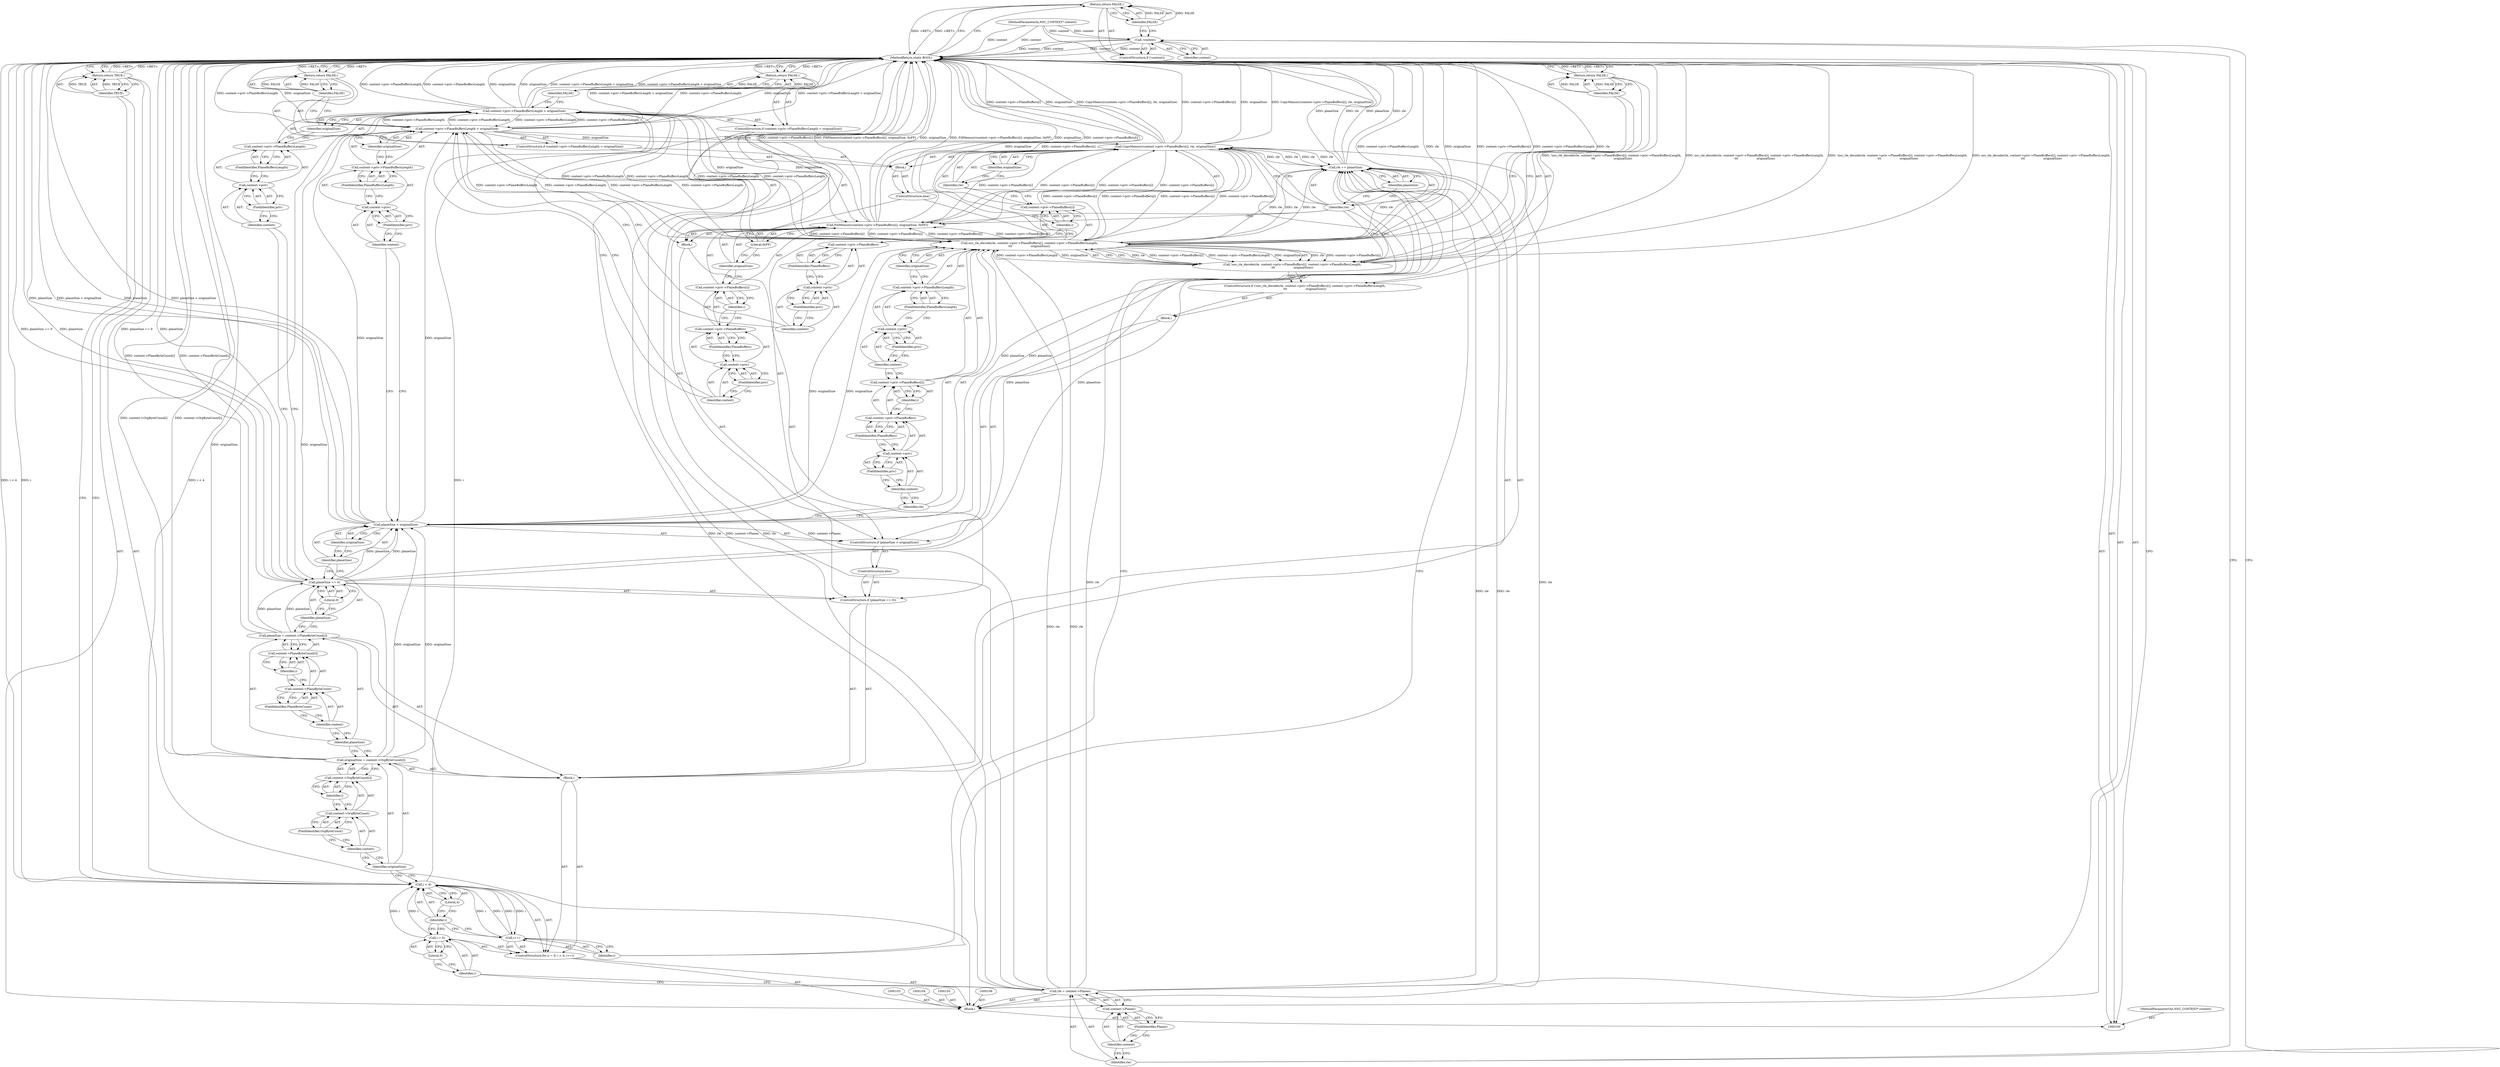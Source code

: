 digraph "0_FreeRDP_d1112c279bd1a327e8e4d0b5f371458bf2579659_2" {
"1000110" [label="(Return,return FALSE;)"];
"1000111" [label="(Identifier,FALSE)"];
"1000116" [label="(FieldIdentifier,Planes)"];
"1000112" [label="(Call,rle = context->Planes)"];
"1000113" [label="(Identifier,rle)"];
"1000114" [label="(Call,context->Planes)"];
"1000115" [label="(Identifier,context)"];
"1000120" [label="(Literal,0)"];
"1000121" [label="(Call,i < 4)"];
"1000122" [label="(Identifier,i)"];
"1000123" [label="(Literal,4)"];
"1000117" [label="(ControlStructure,for (i = 0; i < 4; i++))"];
"1000124" [label="(Call,i++)"];
"1000125" [label="(Identifier,i)"];
"1000118" [label="(Call,i = 0)"];
"1000119" [label="(Identifier,i)"];
"1000126" [label="(Block,)"];
"1000129" [label="(Call,context->OrgByteCount[i])"];
"1000130" [label="(Call,context->OrgByteCount)"];
"1000131" [label="(Identifier,context)"];
"1000127" [label="(Call,originalSize = context->OrgByteCount[i])"];
"1000128" [label="(Identifier,originalSize)"];
"1000132" [label="(FieldIdentifier,OrgByteCount)"];
"1000133" [label="(Identifier,i)"];
"1000136" [label="(Call,context->PlaneByteCount[i])"];
"1000137" [label="(Call,context->PlaneByteCount)"];
"1000138" [label="(Identifier,context)"];
"1000139" [label="(FieldIdentifier,PlaneByteCount)"];
"1000134" [label="(Call,planeSize = context->PlaneByteCount[i])"];
"1000135" [label="(Identifier,planeSize)"];
"1000140" [label="(Identifier,i)"];
"1000144" [label="(Literal,0)"];
"1000141" [label="(ControlStructure,if (planeSize == 0))"];
"1000142" [label="(Call,planeSize == 0)"];
"1000143" [label="(Identifier,planeSize)"];
"1000218" [label="(MethodReturn,static BOOL)"];
"1000101" [label="(MethodParameterIn,NSC_CONTEXT* context)"];
"1000286" [label="(MethodParameterOut,NSC_CONTEXT* context)"];
"1000145" [label="(Block,)"];
"1000151" [label="(FieldIdentifier,priv)"];
"1000152" [label="(FieldIdentifier,PlaneBuffersLength)"];
"1000146" [label="(ControlStructure,if (context->priv->PlaneBuffersLength < originalSize))"];
"1000153" [label="(Identifier,originalSize)"];
"1000147" [label="(Call,context->priv->PlaneBuffersLength < originalSize)"];
"1000148" [label="(Call,context->priv->PlaneBuffersLength)"];
"1000149" [label="(Call,context->priv)"];
"1000150" [label="(Identifier,context)"];
"1000155" [label="(Identifier,FALSE)"];
"1000154" [label="(Return,return FALSE;)"];
"1000157" [label="(Call,context->priv->PlaneBuffers[i])"];
"1000158" [label="(Call,context->priv->PlaneBuffers)"];
"1000159" [label="(Call,context->priv)"];
"1000160" [label="(Identifier,context)"];
"1000161" [label="(FieldIdentifier,priv)"];
"1000162" [label="(FieldIdentifier,PlaneBuffers)"];
"1000156" [label="(Call,FillMemory(context->priv->PlaneBuffers[i], originalSize, 0xFF))"];
"1000163" [label="(Identifier,i)"];
"1000164" [label="(Identifier,originalSize)"];
"1000165" [label="(Literal,0xFF)"];
"1000168" [label="(Call,planeSize < originalSize)"];
"1000169" [label="(Identifier,planeSize)"];
"1000170" [label="(Identifier,originalSize)"];
"1000166" [label="(ControlStructure,else)"];
"1000167" [label="(ControlStructure,if (planeSize < originalSize))"];
"1000171" [label="(Block,)"];
"1000175" [label="(Identifier,rle)"];
"1000176" [label="(Call,context->priv->PlaneBuffers[i])"];
"1000177" [label="(Call,context->priv->PlaneBuffers)"];
"1000178" [label="(Call,context->priv)"];
"1000179" [label="(Identifier,context)"];
"1000172" [label="(ControlStructure,if (!nsc_rle_decode(rle, context->priv->PlaneBuffers[i], context->priv->PlaneBuffersLength,\n\t\t\t                    originalSize)))"];
"1000180" [label="(FieldIdentifier,priv)"];
"1000181" [label="(FieldIdentifier,PlaneBuffers)"];
"1000182" [label="(Identifier,i)"];
"1000183" [label="(Call,context->priv->PlaneBuffersLength)"];
"1000184" [label="(Call,context->priv)"];
"1000185" [label="(Identifier,context)"];
"1000186" [label="(FieldIdentifier,priv)"];
"1000173" [label="(Call,!nsc_rle_decode(rle, context->priv->PlaneBuffers[i], context->priv->PlaneBuffersLength,\n\t\t\t                    originalSize))"];
"1000187" [label="(FieldIdentifier,PlaneBuffersLength)"];
"1000174" [label="(Call,nsc_rle_decode(rle, context->priv->PlaneBuffers[i], context->priv->PlaneBuffersLength,\n\t\t\t                    originalSize))"];
"1000188" [label="(Identifier,originalSize)"];
"1000102" [label="(Block,)"];
"1000190" [label="(Identifier,FALSE)"];
"1000189" [label="(Return,return FALSE;)"];
"1000191" [label="(ControlStructure,else)"];
"1000192" [label="(Block,)"];
"1000198" [label="(FieldIdentifier,priv)"];
"1000199" [label="(FieldIdentifier,PlaneBuffersLength)"];
"1000193" [label="(ControlStructure,if (context->priv->PlaneBuffersLength < originalSize))"];
"1000200" [label="(Identifier,originalSize)"];
"1000194" [label="(Call,context->priv->PlaneBuffersLength < originalSize)"];
"1000195" [label="(Call,context->priv->PlaneBuffersLength)"];
"1000196" [label="(Call,context->priv)"];
"1000197" [label="(Identifier,context)"];
"1000202" [label="(Identifier,FALSE)"];
"1000201" [label="(Return,return FALSE;)"];
"1000204" [label="(Call,context->priv->PlaneBuffers[i])"];
"1000205" [label="(Call,context->priv->PlaneBuffers)"];
"1000206" [label="(Call,context->priv)"];
"1000207" [label="(Identifier,context)"];
"1000208" [label="(FieldIdentifier,priv)"];
"1000209" [label="(FieldIdentifier,PlaneBuffers)"];
"1000203" [label="(Call,CopyMemory(context->priv->PlaneBuffers[i], rle, originalSize))"];
"1000210" [label="(Identifier,i)"];
"1000211" [label="(Identifier,rle)"];
"1000212" [label="(Identifier,originalSize)"];
"1000215" [label="(Identifier,planeSize)"];
"1000213" [label="(Call,rle += planeSize)"];
"1000214" [label="(Identifier,rle)"];
"1000216" [label="(Return,return TRUE;)"];
"1000217" [label="(Identifier,TRUE)"];
"1000107" [label="(ControlStructure,if (!context))"];
"1000108" [label="(Call,!context)"];
"1000109" [label="(Identifier,context)"];
"1000110" -> "1000107"  [label="AST: "];
"1000110" -> "1000111"  [label="CFG: "];
"1000111" -> "1000110"  [label="AST: "];
"1000218" -> "1000110"  [label="CFG: "];
"1000110" -> "1000218"  [label="DDG: <RET>"];
"1000111" -> "1000110"  [label="DDG: FALSE"];
"1000111" -> "1000110"  [label="AST: "];
"1000111" -> "1000108"  [label="CFG: "];
"1000110" -> "1000111"  [label="CFG: "];
"1000111" -> "1000110"  [label="DDG: FALSE"];
"1000116" -> "1000114"  [label="AST: "];
"1000116" -> "1000115"  [label="CFG: "];
"1000114" -> "1000116"  [label="CFG: "];
"1000112" -> "1000102"  [label="AST: "];
"1000112" -> "1000114"  [label="CFG: "];
"1000113" -> "1000112"  [label="AST: "];
"1000114" -> "1000112"  [label="AST: "];
"1000119" -> "1000112"  [label="CFG: "];
"1000112" -> "1000218"  [label="DDG: context->Planes"];
"1000112" -> "1000218"  [label="DDG: rle"];
"1000112" -> "1000174"  [label="DDG: rle"];
"1000112" -> "1000203"  [label="DDG: rle"];
"1000112" -> "1000213"  [label="DDG: rle"];
"1000113" -> "1000112"  [label="AST: "];
"1000113" -> "1000108"  [label="CFG: "];
"1000115" -> "1000113"  [label="CFG: "];
"1000114" -> "1000112"  [label="AST: "];
"1000114" -> "1000116"  [label="CFG: "];
"1000115" -> "1000114"  [label="AST: "];
"1000116" -> "1000114"  [label="AST: "];
"1000112" -> "1000114"  [label="CFG: "];
"1000115" -> "1000114"  [label="AST: "];
"1000115" -> "1000113"  [label="CFG: "];
"1000116" -> "1000115"  [label="CFG: "];
"1000120" -> "1000118"  [label="AST: "];
"1000120" -> "1000119"  [label="CFG: "];
"1000118" -> "1000120"  [label="CFG: "];
"1000121" -> "1000117"  [label="AST: "];
"1000121" -> "1000123"  [label="CFG: "];
"1000122" -> "1000121"  [label="AST: "];
"1000123" -> "1000121"  [label="AST: "];
"1000128" -> "1000121"  [label="CFG: "];
"1000217" -> "1000121"  [label="CFG: "];
"1000121" -> "1000218"  [label="DDG: i < 4"];
"1000121" -> "1000218"  [label="DDG: i"];
"1000124" -> "1000121"  [label="DDG: i"];
"1000118" -> "1000121"  [label="DDG: i"];
"1000121" -> "1000124"  [label="DDG: i"];
"1000122" -> "1000121"  [label="AST: "];
"1000122" -> "1000118"  [label="CFG: "];
"1000122" -> "1000124"  [label="CFG: "];
"1000123" -> "1000122"  [label="CFG: "];
"1000123" -> "1000121"  [label="AST: "];
"1000123" -> "1000122"  [label="CFG: "];
"1000121" -> "1000123"  [label="CFG: "];
"1000117" -> "1000102"  [label="AST: "];
"1000118" -> "1000117"  [label="AST: "];
"1000121" -> "1000117"  [label="AST: "];
"1000124" -> "1000117"  [label="AST: "];
"1000126" -> "1000117"  [label="AST: "];
"1000124" -> "1000117"  [label="AST: "];
"1000124" -> "1000125"  [label="CFG: "];
"1000125" -> "1000124"  [label="AST: "];
"1000122" -> "1000124"  [label="CFG: "];
"1000124" -> "1000121"  [label="DDG: i"];
"1000121" -> "1000124"  [label="DDG: i"];
"1000125" -> "1000124"  [label="AST: "];
"1000125" -> "1000213"  [label="CFG: "];
"1000124" -> "1000125"  [label="CFG: "];
"1000118" -> "1000117"  [label="AST: "];
"1000118" -> "1000120"  [label="CFG: "];
"1000119" -> "1000118"  [label="AST: "];
"1000120" -> "1000118"  [label="AST: "];
"1000122" -> "1000118"  [label="CFG: "];
"1000118" -> "1000121"  [label="DDG: i"];
"1000119" -> "1000118"  [label="AST: "];
"1000119" -> "1000112"  [label="CFG: "];
"1000120" -> "1000119"  [label="CFG: "];
"1000126" -> "1000117"  [label="AST: "];
"1000127" -> "1000126"  [label="AST: "];
"1000134" -> "1000126"  [label="AST: "];
"1000141" -> "1000126"  [label="AST: "];
"1000213" -> "1000126"  [label="AST: "];
"1000129" -> "1000127"  [label="AST: "];
"1000129" -> "1000133"  [label="CFG: "];
"1000130" -> "1000129"  [label="AST: "];
"1000133" -> "1000129"  [label="AST: "];
"1000127" -> "1000129"  [label="CFG: "];
"1000130" -> "1000129"  [label="AST: "];
"1000130" -> "1000132"  [label="CFG: "];
"1000131" -> "1000130"  [label="AST: "];
"1000132" -> "1000130"  [label="AST: "];
"1000133" -> "1000130"  [label="CFG: "];
"1000131" -> "1000130"  [label="AST: "];
"1000131" -> "1000128"  [label="CFG: "];
"1000132" -> "1000131"  [label="CFG: "];
"1000127" -> "1000126"  [label="AST: "];
"1000127" -> "1000129"  [label="CFG: "];
"1000128" -> "1000127"  [label="AST: "];
"1000129" -> "1000127"  [label="AST: "];
"1000135" -> "1000127"  [label="CFG: "];
"1000127" -> "1000218"  [label="DDG: context->OrgByteCount[i]"];
"1000127" -> "1000147"  [label="DDG: originalSize"];
"1000127" -> "1000168"  [label="DDG: originalSize"];
"1000128" -> "1000127"  [label="AST: "];
"1000128" -> "1000121"  [label="CFG: "];
"1000131" -> "1000128"  [label="CFG: "];
"1000132" -> "1000130"  [label="AST: "];
"1000132" -> "1000131"  [label="CFG: "];
"1000130" -> "1000132"  [label="CFG: "];
"1000133" -> "1000129"  [label="AST: "];
"1000133" -> "1000130"  [label="CFG: "];
"1000129" -> "1000133"  [label="CFG: "];
"1000136" -> "1000134"  [label="AST: "];
"1000136" -> "1000140"  [label="CFG: "];
"1000137" -> "1000136"  [label="AST: "];
"1000140" -> "1000136"  [label="AST: "];
"1000134" -> "1000136"  [label="CFG: "];
"1000137" -> "1000136"  [label="AST: "];
"1000137" -> "1000139"  [label="CFG: "];
"1000138" -> "1000137"  [label="AST: "];
"1000139" -> "1000137"  [label="AST: "];
"1000140" -> "1000137"  [label="CFG: "];
"1000138" -> "1000137"  [label="AST: "];
"1000138" -> "1000135"  [label="CFG: "];
"1000139" -> "1000138"  [label="CFG: "];
"1000139" -> "1000137"  [label="AST: "];
"1000139" -> "1000138"  [label="CFG: "];
"1000137" -> "1000139"  [label="CFG: "];
"1000134" -> "1000126"  [label="AST: "];
"1000134" -> "1000136"  [label="CFG: "];
"1000135" -> "1000134"  [label="AST: "];
"1000136" -> "1000134"  [label="AST: "];
"1000143" -> "1000134"  [label="CFG: "];
"1000134" -> "1000218"  [label="DDG: context->PlaneByteCount[i]"];
"1000134" -> "1000142"  [label="DDG: planeSize"];
"1000135" -> "1000134"  [label="AST: "];
"1000135" -> "1000127"  [label="CFG: "];
"1000138" -> "1000135"  [label="CFG: "];
"1000140" -> "1000136"  [label="AST: "];
"1000140" -> "1000137"  [label="CFG: "];
"1000136" -> "1000140"  [label="CFG: "];
"1000144" -> "1000142"  [label="AST: "];
"1000144" -> "1000143"  [label="CFG: "];
"1000142" -> "1000144"  [label="CFG: "];
"1000141" -> "1000126"  [label="AST: "];
"1000142" -> "1000141"  [label="AST: "];
"1000145" -> "1000141"  [label="AST: "];
"1000166" -> "1000141"  [label="AST: "];
"1000142" -> "1000141"  [label="AST: "];
"1000142" -> "1000144"  [label="CFG: "];
"1000143" -> "1000142"  [label="AST: "];
"1000144" -> "1000142"  [label="AST: "];
"1000150" -> "1000142"  [label="CFG: "];
"1000169" -> "1000142"  [label="CFG: "];
"1000142" -> "1000218"  [label="DDG: planeSize == 0"];
"1000142" -> "1000218"  [label="DDG: planeSize"];
"1000134" -> "1000142"  [label="DDG: planeSize"];
"1000142" -> "1000168"  [label="DDG: planeSize"];
"1000142" -> "1000213"  [label="DDG: planeSize"];
"1000143" -> "1000142"  [label="AST: "];
"1000143" -> "1000134"  [label="CFG: "];
"1000144" -> "1000143"  [label="CFG: "];
"1000218" -> "1000100"  [label="AST: "];
"1000218" -> "1000110"  [label="CFG: "];
"1000218" -> "1000154"  [label="CFG: "];
"1000218" -> "1000189"  [label="CFG: "];
"1000218" -> "1000201"  [label="CFG: "];
"1000218" -> "1000216"  [label="CFG: "];
"1000174" -> "1000218"  [label="DDG: originalSize"];
"1000174" -> "1000218"  [label="DDG: context->priv->PlaneBuffers[i]"];
"1000174" -> "1000218"  [label="DDG: context->priv->PlaneBuffersLength"];
"1000174" -> "1000218"  [label="DDG: rle"];
"1000142" -> "1000218"  [label="DDG: planeSize == 0"];
"1000142" -> "1000218"  [label="DDG: planeSize"];
"1000194" -> "1000218"  [label="DDG: context->priv->PlaneBuffersLength < originalSize"];
"1000194" -> "1000218"  [label="DDG: context->priv->PlaneBuffersLength"];
"1000194" -> "1000218"  [label="DDG: originalSize"];
"1000108" -> "1000218"  [label="DDG: !context"];
"1000108" -> "1000218"  [label="DDG: context"];
"1000168" -> "1000218"  [label="DDG: planeSize"];
"1000168" -> "1000218"  [label="DDG: planeSize < originalSize"];
"1000203" -> "1000218"  [label="DDG: originalSize"];
"1000203" -> "1000218"  [label="DDG: CopyMemory(context->priv->PlaneBuffers[i], rle, originalSize)"];
"1000203" -> "1000218"  [label="DDG: context->priv->PlaneBuffers[i]"];
"1000213" -> "1000218"  [label="DDG: planeSize"];
"1000213" -> "1000218"  [label="DDG: rle"];
"1000156" -> "1000218"  [label="DDG: FillMemory(context->priv->PlaneBuffers[i], originalSize, 0xFF)"];
"1000156" -> "1000218"  [label="DDG: originalSize"];
"1000156" -> "1000218"  [label="DDG: context->priv->PlaneBuffers[i]"];
"1000112" -> "1000218"  [label="DDG: context->Planes"];
"1000112" -> "1000218"  [label="DDG: rle"];
"1000127" -> "1000218"  [label="DDG: context->OrgByteCount[i]"];
"1000121" -> "1000218"  [label="DDG: i < 4"];
"1000121" -> "1000218"  [label="DDG: i"];
"1000147" -> "1000218"  [label="DDG: context->priv->PlaneBuffersLength"];
"1000147" -> "1000218"  [label="DDG: originalSize"];
"1000147" -> "1000218"  [label="DDG: context->priv->PlaneBuffersLength < originalSize"];
"1000101" -> "1000218"  [label="DDG: context"];
"1000173" -> "1000218"  [label="DDG: !nsc_rle_decode(rle, context->priv->PlaneBuffers[i], context->priv->PlaneBuffersLength,\n\t\t\t                    originalSize)"];
"1000173" -> "1000218"  [label="DDG: nsc_rle_decode(rle, context->priv->PlaneBuffers[i], context->priv->PlaneBuffersLength,\n\t\t\t                    originalSize)"];
"1000134" -> "1000218"  [label="DDG: context->PlaneByteCount[i]"];
"1000201" -> "1000218"  [label="DDG: <RET>"];
"1000216" -> "1000218"  [label="DDG: <RET>"];
"1000110" -> "1000218"  [label="DDG: <RET>"];
"1000154" -> "1000218"  [label="DDG: <RET>"];
"1000189" -> "1000218"  [label="DDG: <RET>"];
"1000101" -> "1000100"  [label="AST: "];
"1000101" -> "1000218"  [label="DDG: context"];
"1000101" -> "1000108"  [label="DDG: context"];
"1000286" -> "1000100"  [label="AST: "];
"1000145" -> "1000141"  [label="AST: "];
"1000146" -> "1000145"  [label="AST: "];
"1000156" -> "1000145"  [label="AST: "];
"1000151" -> "1000149"  [label="AST: "];
"1000151" -> "1000150"  [label="CFG: "];
"1000149" -> "1000151"  [label="CFG: "];
"1000152" -> "1000148"  [label="AST: "];
"1000152" -> "1000149"  [label="CFG: "];
"1000148" -> "1000152"  [label="CFG: "];
"1000146" -> "1000145"  [label="AST: "];
"1000147" -> "1000146"  [label="AST: "];
"1000154" -> "1000146"  [label="AST: "];
"1000153" -> "1000147"  [label="AST: "];
"1000153" -> "1000148"  [label="CFG: "];
"1000147" -> "1000153"  [label="CFG: "];
"1000147" -> "1000146"  [label="AST: "];
"1000147" -> "1000153"  [label="CFG: "];
"1000148" -> "1000147"  [label="AST: "];
"1000153" -> "1000147"  [label="AST: "];
"1000155" -> "1000147"  [label="CFG: "];
"1000160" -> "1000147"  [label="CFG: "];
"1000147" -> "1000218"  [label="DDG: context->priv->PlaneBuffersLength"];
"1000147" -> "1000218"  [label="DDG: originalSize"];
"1000147" -> "1000218"  [label="DDG: context->priv->PlaneBuffersLength < originalSize"];
"1000194" -> "1000147"  [label="DDG: context->priv->PlaneBuffersLength"];
"1000174" -> "1000147"  [label="DDG: context->priv->PlaneBuffersLength"];
"1000127" -> "1000147"  [label="DDG: originalSize"];
"1000147" -> "1000156"  [label="DDG: originalSize"];
"1000147" -> "1000174"  [label="DDG: context->priv->PlaneBuffersLength"];
"1000147" -> "1000194"  [label="DDG: context->priv->PlaneBuffersLength"];
"1000148" -> "1000147"  [label="AST: "];
"1000148" -> "1000152"  [label="CFG: "];
"1000149" -> "1000148"  [label="AST: "];
"1000152" -> "1000148"  [label="AST: "];
"1000153" -> "1000148"  [label="CFG: "];
"1000149" -> "1000148"  [label="AST: "];
"1000149" -> "1000151"  [label="CFG: "];
"1000150" -> "1000149"  [label="AST: "];
"1000151" -> "1000149"  [label="AST: "];
"1000152" -> "1000149"  [label="CFG: "];
"1000150" -> "1000149"  [label="AST: "];
"1000150" -> "1000142"  [label="CFG: "];
"1000151" -> "1000150"  [label="CFG: "];
"1000155" -> "1000154"  [label="AST: "];
"1000155" -> "1000147"  [label="CFG: "];
"1000154" -> "1000155"  [label="CFG: "];
"1000155" -> "1000154"  [label="DDG: FALSE"];
"1000154" -> "1000146"  [label="AST: "];
"1000154" -> "1000155"  [label="CFG: "];
"1000155" -> "1000154"  [label="AST: "];
"1000218" -> "1000154"  [label="CFG: "];
"1000154" -> "1000218"  [label="DDG: <RET>"];
"1000155" -> "1000154"  [label="DDG: FALSE"];
"1000157" -> "1000156"  [label="AST: "];
"1000157" -> "1000163"  [label="CFG: "];
"1000158" -> "1000157"  [label="AST: "];
"1000163" -> "1000157"  [label="AST: "];
"1000164" -> "1000157"  [label="CFG: "];
"1000158" -> "1000157"  [label="AST: "];
"1000158" -> "1000162"  [label="CFG: "];
"1000159" -> "1000158"  [label="AST: "];
"1000162" -> "1000158"  [label="AST: "];
"1000163" -> "1000158"  [label="CFG: "];
"1000159" -> "1000158"  [label="AST: "];
"1000159" -> "1000161"  [label="CFG: "];
"1000160" -> "1000159"  [label="AST: "];
"1000161" -> "1000159"  [label="AST: "];
"1000162" -> "1000159"  [label="CFG: "];
"1000160" -> "1000159"  [label="AST: "];
"1000160" -> "1000147"  [label="CFG: "];
"1000161" -> "1000160"  [label="CFG: "];
"1000161" -> "1000159"  [label="AST: "];
"1000161" -> "1000160"  [label="CFG: "];
"1000159" -> "1000161"  [label="CFG: "];
"1000162" -> "1000158"  [label="AST: "];
"1000162" -> "1000159"  [label="CFG: "];
"1000158" -> "1000162"  [label="CFG: "];
"1000156" -> "1000145"  [label="AST: "];
"1000156" -> "1000165"  [label="CFG: "];
"1000157" -> "1000156"  [label="AST: "];
"1000164" -> "1000156"  [label="AST: "];
"1000165" -> "1000156"  [label="AST: "];
"1000214" -> "1000156"  [label="CFG: "];
"1000156" -> "1000218"  [label="DDG: FillMemory(context->priv->PlaneBuffers[i], originalSize, 0xFF)"];
"1000156" -> "1000218"  [label="DDG: originalSize"];
"1000156" -> "1000218"  [label="DDG: context->priv->PlaneBuffers[i]"];
"1000174" -> "1000156"  [label="DDG: context->priv->PlaneBuffers[i]"];
"1000203" -> "1000156"  [label="DDG: context->priv->PlaneBuffers[i]"];
"1000147" -> "1000156"  [label="DDG: originalSize"];
"1000156" -> "1000174"  [label="DDG: context->priv->PlaneBuffers[i]"];
"1000156" -> "1000203"  [label="DDG: context->priv->PlaneBuffers[i]"];
"1000163" -> "1000157"  [label="AST: "];
"1000163" -> "1000158"  [label="CFG: "];
"1000157" -> "1000163"  [label="CFG: "];
"1000164" -> "1000156"  [label="AST: "];
"1000164" -> "1000157"  [label="CFG: "];
"1000165" -> "1000164"  [label="CFG: "];
"1000165" -> "1000156"  [label="AST: "];
"1000165" -> "1000164"  [label="CFG: "];
"1000156" -> "1000165"  [label="CFG: "];
"1000168" -> "1000167"  [label="AST: "];
"1000168" -> "1000170"  [label="CFG: "];
"1000169" -> "1000168"  [label="AST: "];
"1000170" -> "1000168"  [label="AST: "];
"1000175" -> "1000168"  [label="CFG: "];
"1000197" -> "1000168"  [label="CFG: "];
"1000168" -> "1000218"  [label="DDG: planeSize"];
"1000168" -> "1000218"  [label="DDG: planeSize < originalSize"];
"1000142" -> "1000168"  [label="DDG: planeSize"];
"1000127" -> "1000168"  [label="DDG: originalSize"];
"1000168" -> "1000174"  [label="DDG: originalSize"];
"1000168" -> "1000194"  [label="DDG: originalSize"];
"1000168" -> "1000213"  [label="DDG: planeSize"];
"1000169" -> "1000168"  [label="AST: "];
"1000169" -> "1000142"  [label="CFG: "];
"1000170" -> "1000169"  [label="CFG: "];
"1000170" -> "1000168"  [label="AST: "];
"1000170" -> "1000169"  [label="CFG: "];
"1000168" -> "1000170"  [label="CFG: "];
"1000166" -> "1000141"  [label="AST: "];
"1000167" -> "1000166"  [label="AST: "];
"1000167" -> "1000166"  [label="AST: "];
"1000168" -> "1000167"  [label="AST: "];
"1000171" -> "1000167"  [label="AST: "];
"1000191" -> "1000167"  [label="AST: "];
"1000171" -> "1000167"  [label="AST: "];
"1000172" -> "1000171"  [label="AST: "];
"1000175" -> "1000174"  [label="AST: "];
"1000175" -> "1000168"  [label="CFG: "];
"1000179" -> "1000175"  [label="CFG: "];
"1000176" -> "1000174"  [label="AST: "];
"1000176" -> "1000182"  [label="CFG: "];
"1000177" -> "1000176"  [label="AST: "];
"1000182" -> "1000176"  [label="AST: "];
"1000185" -> "1000176"  [label="CFG: "];
"1000177" -> "1000176"  [label="AST: "];
"1000177" -> "1000181"  [label="CFG: "];
"1000178" -> "1000177"  [label="AST: "];
"1000181" -> "1000177"  [label="AST: "];
"1000182" -> "1000177"  [label="CFG: "];
"1000178" -> "1000177"  [label="AST: "];
"1000178" -> "1000180"  [label="CFG: "];
"1000179" -> "1000178"  [label="AST: "];
"1000180" -> "1000178"  [label="AST: "];
"1000181" -> "1000178"  [label="CFG: "];
"1000179" -> "1000178"  [label="AST: "];
"1000179" -> "1000175"  [label="CFG: "];
"1000180" -> "1000179"  [label="CFG: "];
"1000172" -> "1000171"  [label="AST: "];
"1000173" -> "1000172"  [label="AST: "];
"1000189" -> "1000172"  [label="AST: "];
"1000180" -> "1000178"  [label="AST: "];
"1000180" -> "1000179"  [label="CFG: "];
"1000178" -> "1000180"  [label="CFG: "];
"1000181" -> "1000177"  [label="AST: "];
"1000181" -> "1000178"  [label="CFG: "];
"1000177" -> "1000181"  [label="CFG: "];
"1000182" -> "1000176"  [label="AST: "];
"1000182" -> "1000177"  [label="CFG: "];
"1000176" -> "1000182"  [label="CFG: "];
"1000183" -> "1000174"  [label="AST: "];
"1000183" -> "1000187"  [label="CFG: "];
"1000184" -> "1000183"  [label="AST: "];
"1000187" -> "1000183"  [label="AST: "];
"1000188" -> "1000183"  [label="CFG: "];
"1000184" -> "1000183"  [label="AST: "];
"1000184" -> "1000186"  [label="CFG: "];
"1000185" -> "1000184"  [label="AST: "];
"1000186" -> "1000184"  [label="AST: "];
"1000187" -> "1000184"  [label="CFG: "];
"1000185" -> "1000184"  [label="AST: "];
"1000185" -> "1000176"  [label="CFG: "];
"1000186" -> "1000185"  [label="CFG: "];
"1000186" -> "1000184"  [label="AST: "];
"1000186" -> "1000185"  [label="CFG: "];
"1000184" -> "1000186"  [label="CFG: "];
"1000173" -> "1000172"  [label="AST: "];
"1000173" -> "1000174"  [label="CFG: "];
"1000174" -> "1000173"  [label="AST: "];
"1000190" -> "1000173"  [label="CFG: "];
"1000214" -> "1000173"  [label="CFG: "];
"1000173" -> "1000218"  [label="DDG: !nsc_rle_decode(rle, context->priv->PlaneBuffers[i], context->priv->PlaneBuffersLength,\n\t\t\t                    originalSize)"];
"1000173" -> "1000218"  [label="DDG: nsc_rle_decode(rle, context->priv->PlaneBuffers[i], context->priv->PlaneBuffersLength,\n\t\t\t                    originalSize)"];
"1000174" -> "1000173"  [label="DDG: rle"];
"1000174" -> "1000173"  [label="DDG: context->priv->PlaneBuffers[i]"];
"1000174" -> "1000173"  [label="DDG: context->priv->PlaneBuffersLength"];
"1000174" -> "1000173"  [label="DDG: originalSize"];
"1000187" -> "1000183"  [label="AST: "];
"1000187" -> "1000184"  [label="CFG: "];
"1000183" -> "1000187"  [label="CFG: "];
"1000174" -> "1000173"  [label="AST: "];
"1000174" -> "1000188"  [label="CFG: "];
"1000175" -> "1000174"  [label="AST: "];
"1000176" -> "1000174"  [label="AST: "];
"1000183" -> "1000174"  [label="AST: "];
"1000188" -> "1000174"  [label="AST: "];
"1000173" -> "1000174"  [label="CFG: "];
"1000174" -> "1000218"  [label="DDG: originalSize"];
"1000174" -> "1000218"  [label="DDG: context->priv->PlaneBuffers[i]"];
"1000174" -> "1000218"  [label="DDG: context->priv->PlaneBuffersLength"];
"1000174" -> "1000218"  [label="DDG: rle"];
"1000174" -> "1000147"  [label="DDG: context->priv->PlaneBuffersLength"];
"1000174" -> "1000156"  [label="DDG: context->priv->PlaneBuffers[i]"];
"1000174" -> "1000173"  [label="DDG: rle"];
"1000174" -> "1000173"  [label="DDG: context->priv->PlaneBuffers[i]"];
"1000174" -> "1000173"  [label="DDG: context->priv->PlaneBuffersLength"];
"1000174" -> "1000173"  [label="DDG: originalSize"];
"1000213" -> "1000174"  [label="DDG: rle"];
"1000112" -> "1000174"  [label="DDG: rle"];
"1000156" -> "1000174"  [label="DDG: context->priv->PlaneBuffers[i]"];
"1000203" -> "1000174"  [label="DDG: context->priv->PlaneBuffers[i]"];
"1000194" -> "1000174"  [label="DDG: context->priv->PlaneBuffersLength"];
"1000147" -> "1000174"  [label="DDG: context->priv->PlaneBuffersLength"];
"1000168" -> "1000174"  [label="DDG: originalSize"];
"1000174" -> "1000194"  [label="DDG: context->priv->PlaneBuffersLength"];
"1000174" -> "1000203"  [label="DDG: context->priv->PlaneBuffers[i]"];
"1000174" -> "1000213"  [label="DDG: rle"];
"1000188" -> "1000174"  [label="AST: "];
"1000188" -> "1000183"  [label="CFG: "];
"1000174" -> "1000188"  [label="CFG: "];
"1000102" -> "1000100"  [label="AST: "];
"1000103" -> "1000102"  [label="AST: "];
"1000104" -> "1000102"  [label="AST: "];
"1000105" -> "1000102"  [label="AST: "];
"1000106" -> "1000102"  [label="AST: "];
"1000107" -> "1000102"  [label="AST: "];
"1000112" -> "1000102"  [label="AST: "];
"1000117" -> "1000102"  [label="AST: "];
"1000216" -> "1000102"  [label="AST: "];
"1000190" -> "1000189"  [label="AST: "];
"1000190" -> "1000173"  [label="CFG: "];
"1000189" -> "1000190"  [label="CFG: "];
"1000190" -> "1000189"  [label="DDG: FALSE"];
"1000189" -> "1000172"  [label="AST: "];
"1000189" -> "1000190"  [label="CFG: "];
"1000190" -> "1000189"  [label="AST: "];
"1000218" -> "1000189"  [label="CFG: "];
"1000189" -> "1000218"  [label="DDG: <RET>"];
"1000190" -> "1000189"  [label="DDG: FALSE"];
"1000191" -> "1000167"  [label="AST: "];
"1000192" -> "1000191"  [label="AST: "];
"1000192" -> "1000191"  [label="AST: "];
"1000193" -> "1000192"  [label="AST: "];
"1000203" -> "1000192"  [label="AST: "];
"1000198" -> "1000196"  [label="AST: "];
"1000198" -> "1000197"  [label="CFG: "];
"1000196" -> "1000198"  [label="CFG: "];
"1000199" -> "1000195"  [label="AST: "];
"1000199" -> "1000196"  [label="CFG: "];
"1000195" -> "1000199"  [label="CFG: "];
"1000193" -> "1000192"  [label="AST: "];
"1000194" -> "1000193"  [label="AST: "];
"1000201" -> "1000193"  [label="AST: "];
"1000200" -> "1000194"  [label="AST: "];
"1000200" -> "1000195"  [label="CFG: "];
"1000194" -> "1000200"  [label="CFG: "];
"1000194" -> "1000193"  [label="AST: "];
"1000194" -> "1000200"  [label="CFG: "];
"1000195" -> "1000194"  [label="AST: "];
"1000200" -> "1000194"  [label="AST: "];
"1000202" -> "1000194"  [label="CFG: "];
"1000207" -> "1000194"  [label="CFG: "];
"1000194" -> "1000218"  [label="DDG: context->priv->PlaneBuffersLength < originalSize"];
"1000194" -> "1000218"  [label="DDG: context->priv->PlaneBuffersLength"];
"1000194" -> "1000218"  [label="DDG: originalSize"];
"1000194" -> "1000147"  [label="DDG: context->priv->PlaneBuffersLength"];
"1000194" -> "1000174"  [label="DDG: context->priv->PlaneBuffersLength"];
"1000147" -> "1000194"  [label="DDG: context->priv->PlaneBuffersLength"];
"1000174" -> "1000194"  [label="DDG: context->priv->PlaneBuffersLength"];
"1000168" -> "1000194"  [label="DDG: originalSize"];
"1000194" -> "1000203"  [label="DDG: originalSize"];
"1000195" -> "1000194"  [label="AST: "];
"1000195" -> "1000199"  [label="CFG: "];
"1000196" -> "1000195"  [label="AST: "];
"1000199" -> "1000195"  [label="AST: "];
"1000200" -> "1000195"  [label="CFG: "];
"1000196" -> "1000195"  [label="AST: "];
"1000196" -> "1000198"  [label="CFG: "];
"1000197" -> "1000196"  [label="AST: "];
"1000198" -> "1000196"  [label="AST: "];
"1000199" -> "1000196"  [label="CFG: "];
"1000197" -> "1000196"  [label="AST: "];
"1000197" -> "1000168"  [label="CFG: "];
"1000198" -> "1000197"  [label="CFG: "];
"1000202" -> "1000201"  [label="AST: "];
"1000202" -> "1000194"  [label="CFG: "];
"1000201" -> "1000202"  [label="CFG: "];
"1000202" -> "1000201"  [label="DDG: FALSE"];
"1000201" -> "1000193"  [label="AST: "];
"1000201" -> "1000202"  [label="CFG: "];
"1000202" -> "1000201"  [label="AST: "];
"1000218" -> "1000201"  [label="CFG: "];
"1000201" -> "1000218"  [label="DDG: <RET>"];
"1000202" -> "1000201"  [label="DDG: FALSE"];
"1000204" -> "1000203"  [label="AST: "];
"1000204" -> "1000210"  [label="CFG: "];
"1000205" -> "1000204"  [label="AST: "];
"1000210" -> "1000204"  [label="AST: "];
"1000211" -> "1000204"  [label="CFG: "];
"1000205" -> "1000204"  [label="AST: "];
"1000205" -> "1000209"  [label="CFG: "];
"1000206" -> "1000205"  [label="AST: "];
"1000209" -> "1000205"  [label="AST: "];
"1000210" -> "1000205"  [label="CFG: "];
"1000206" -> "1000205"  [label="AST: "];
"1000206" -> "1000208"  [label="CFG: "];
"1000207" -> "1000206"  [label="AST: "];
"1000208" -> "1000206"  [label="AST: "];
"1000209" -> "1000206"  [label="CFG: "];
"1000207" -> "1000206"  [label="AST: "];
"1000207" -> "1000194"  [label="CFG: "];
"1000208" -> "1000207"  [label="CFG: "];
"1000208" -> "1000206"  [label="AST: "];
"1000208" -> "1000207"  [label="CFG: "];
"1000206" -> "1000208"  [label="CFG: "];
"1000209" -> "1000205"  [label="AST: "];
"1000209" -> "1000206"  [label="CFG: "];
"1000205" -> "1000209"  [label="CFG: "];
"1000203" -> "1000192"  [label="AST: "];
"1000203" -> "1000212"  [label="CFG: "];
"1000204" -> "1000203"  [label="AST: "];
"1000211" -> "1000203"  [label="AST: "];
"1000212" -> "1000203"  [label="AST: "];
"1000214" -> "1000203"  [label="CFG: "];
"1000203" -> "1000218"  [label="DDG: originalSize"];
"1000203" -> "1000218"  [label="DDG: CopyMemory(context->priv->PlaneBuffers[i], rle, originalSize)"];
"1000203" -> "1000218"  [label="DDG: context->priv->PlaneBuffers[i]"];
"1000203" -> "1000156"  [label="DDG: context->priv->PlaneBuffers[i]"];
"1000203" -> "1000174"  [label="DDG: context->priv->PlaneBuffers[i]"];
"1000156" -> "1000203"  [label="DDG: context->priv->PlaneBuffers[i]"];
"1000174" -> "1000203"  [label="DDG: context->priv->PlaneBuffers[i]"];
"1000213" -> "1000203"  [label="DDG: rle"];
"1000112" -> "1000203"  [label="DDG: rle"];
"1000194" -> "1000203"  [label="DDG: originalSize"];
"1000203" -> "1000213"  [label="DDG: rle"];
"1000210" -> "1000204"  [label="AST: "];
"1000210" -> "1000205"  [label="CFG: "];
"1000204" -> "1000210"  [label="CFG: "];
"1000211" -> "1000203"  [label="AST: "];
"1000211" -> "1000204"  [label="CFG: "];
"1000212" -> "1000211"  [label="CFG: "];
"1000212" -> "1000203"  [label="AST: "];
"1000212" -> "1000211"  [label="CFG: "];
"1000203" -> "1000212"  [label="CFG: "];
"1000215" -> "1000213"  [label="AST: "];
"1000215" -> "1000214"  [label="CFG: "];
"1000213" -> "1000215"  [label="CFG: "];
"1000213" -> "1000126"  [label="AST: "];
"1000213" -> "1000215"  [label="CFG: "];
"1000214" -> "1000213"  [label="AST: "];
"1000215" -> "1000213"  [label="AST: "];
"1000125" -> "1000213"  [label="CFG: "];
"1000213" -> "1000218"  [label="DDG: planeSize"];
"1000213" -> "1000218"  [label="DDG: rle"];
"1000213" -> "1000174"  [label="DDG: rle"];
"1000213" -> "1000203"  [label="DDG: rle"];
"1000168" -> "1000213"  [label="DDG: planeSize"];
"1000142" -> "1000213"  [label="DDG: planeSize"];
"1000174" -> "1000213"  [label="DDG: rle"];
"1000112" -> "1000213"  [label="DDG: rle"];
"1000203" -> "1000213"  [label="DDG: rle"];
"1000214" -> "1000213"  [label="AST: "];
"1000214" -> "1000156"  [label="CFG: "];
"1000214" -> "1000173"  [label="CFG: "];
"1000214" -> "1000203"  [label="CFG: "];
"1000215" -> "1000214"  [label="CFG: "];
"1000216" -> "1000102"  [label="AST: "];
"1000216" -> "1000217"  [label="CFG: "];
"1000217" -> "1000216"  [label="AST: "];
"1000218" -> "1000216"  [label="CFG: "];
"1000216" -> "1000218"  [label="DDG: <RET>"];
"1000217" -> "1000216"  [label="DDG: TRUE"];
"1000217" -> "1000216"  [label="AST: "];
"1000217" -> "1000121"  [label="CFG: "];
"1000216" -> "1000217"  [label="CFG: "];
"1000217" -> "1000216"  [label="DDG: TRUE"];
"1000107" -> "1000102"  [label="AST: "];
"1000108" -> "1000107"  [label="AST: "];
"1000110" -> "1000107"  [label="AST: "];
"1000108" -> "1000107"  [label="AST: "];
"1000108" -> "1000109"  [label="CFG: "];
"1000109" -> "1000108"  [label="AST: "];
"1000111" -> "1000108"  [label="CFG: "];
"1000113" -> "1000108"  [label="CFG: "];
"1000108" -> "1000218"  [label="DDG: !context"];
"1000108" -> "1000218"  [label="DDG: context"];
"1000101" -> "1000108"  [label="DDG: context"];
"1000109" -> "1000108"  [label="AST: "];
"1000109" -> "1000100"  [label="CFG: "];
"1000108" -> "1000109"  [label="CFG: "];
}
